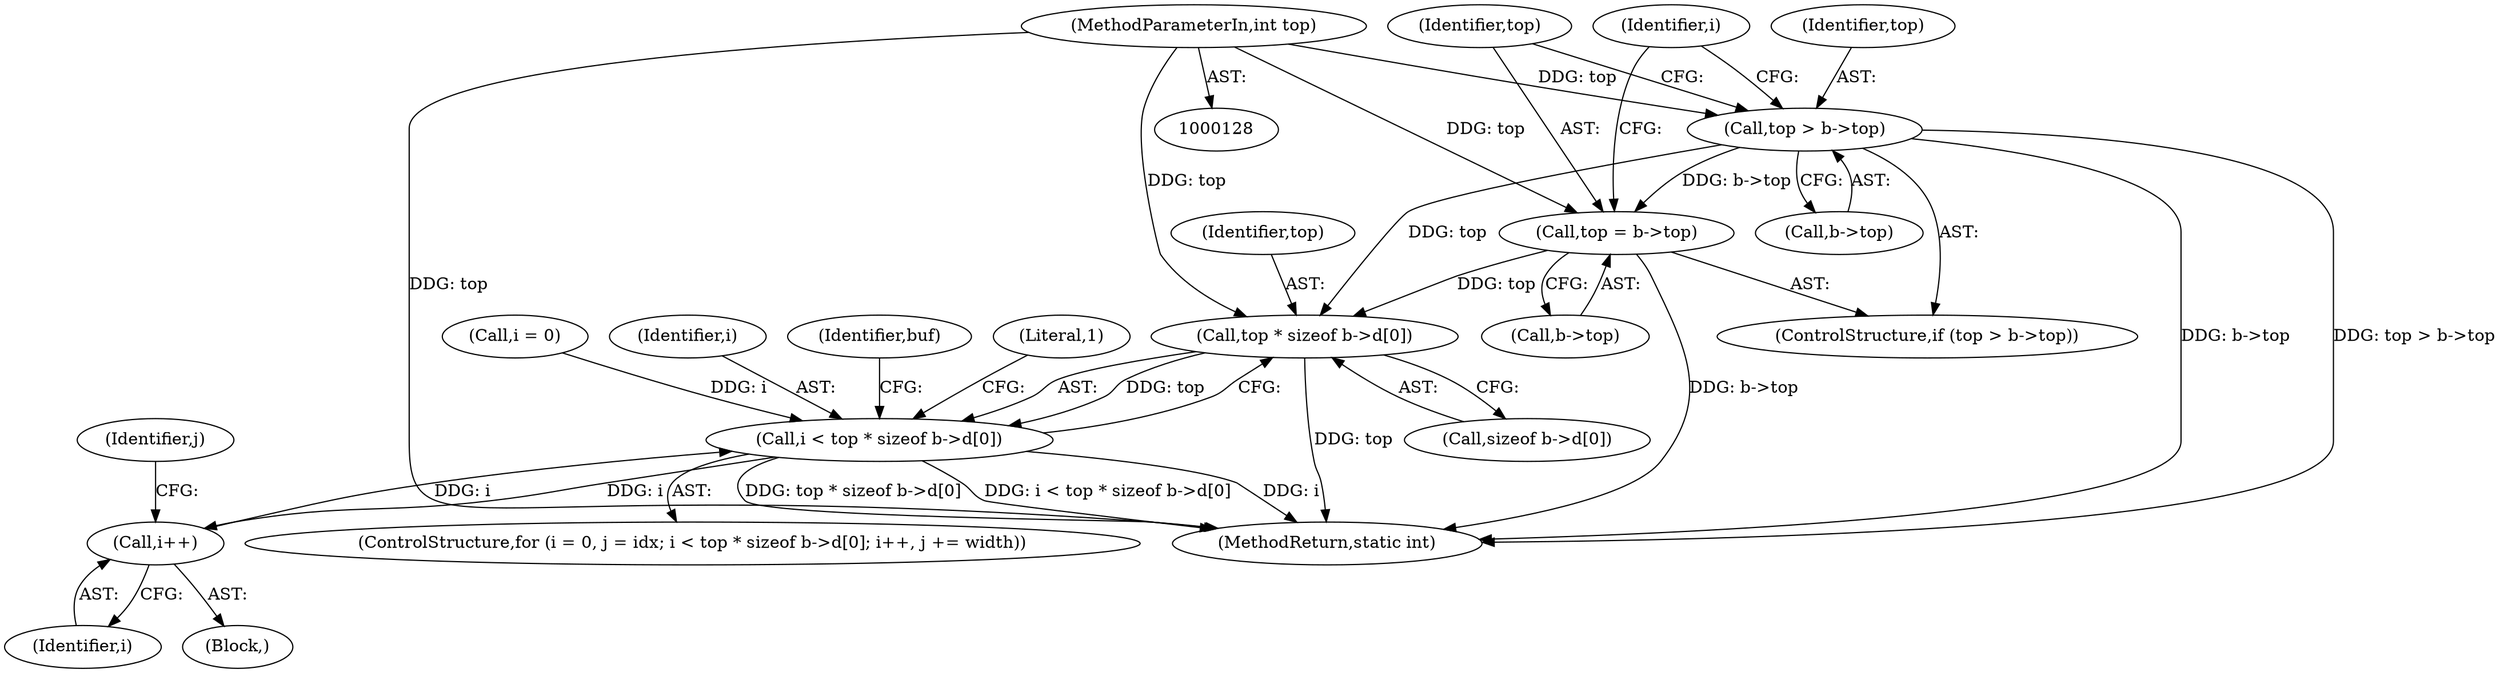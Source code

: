 digraph "1_openssl_708dc2f1291e104fe4eef810bb8ffc1fae5b19c1@API" {
"1000158" [label="(Call,top * sizeof b->d[0])"];
"1000138" [label="(Call,top > b->top)"];
"1000130" [label="(MethodParameterIn,int top)"];
"1000143" [label="(Call,top = b->top)"];
"1000156" [label="(Call,i < top * sizeof b->d[0])"];
"1000167" [label="(Call,i++)"];
"1000143" [label="(Call,top = b->top)"];
"1000156" [label="(Call,i < top * sizeof b->d[0])"];
"1000137" [label="(ControlStructure,if (top > b->top))"];
"1000168" [label="(Identifier,i)"];
"1000150" [label="(Call,i = 0)"];
"1000186" [label="(MethodReturn,static int)"];
"1000166" [label="(Block,)"];
"1000159" [label="(Identifier,top)"];
"1000140" [label="(Call,b->top)"];
"1000145" [label="(Call,b->top)"];
"1000138" [label="(Call,top > b->top)"];
"1000157" [label="(Identifier,i)"];
"1000130" [label="(MethodParameterIn,int top)"];
"1000144" [label="(Identifier,top)"];
"1000170" [label="(Identifier,j)"];
"1000139" [label="(Identifier,top)"];
"1000175" [label="(Identifier,buf)"];
"1000158" [label="(Call,top * sizeof b->d[0])"];
"1000148" [label="(ControlStructure,for (i = 0, j = idx; i < top * sizeof b->d[0]; i++, j += width))"];
"1000160" [label="(Call,sizeof b->d[0])"];
"1000167" [label="(Call,i++)"];
"1000185" [label="(Literal,1)"];
"1000151" [label="(Identifier,i)"];
"1000158" -> "1000156"  [label="AST: "];
"1000158" -> "1000160"  [label="CFG: "];
"1000159" -> "1000158"  [label="AST: "];
"1000160" -> "1000158"  [label="AST: "];
"1000156" -> "1000158"  [label="CFG: "];
"1000158" -> "1000186"  [label="DDG: top"];
"1000158" -> "1000156"  [label="DDG: top"];
"1000138" -> "1000158"  [label="DDG: top"];
"1000143" -> "1000158"  [label="DDG: top"];
"1000130" -> "1000158"  [label="DDG: top"];
"1000138" -> "1000137"  [label="AST: "];
"1000138" -> "1000140"  [label="CFG: "];
"1000139" -> "1000138"  [label="AST: "];
"1000140" -> "1000138"  [label="AST: "];
"1000144" -> "1000138"  [label="CFG: "];
"1000151" -> "1000138"  [label="CFG: "];
"1000138" -> "1000186"  [label="DDG: b->top"];
"1000138" -> "1000186"  [label="DDG: top > b->top"];
"1000130" -> "1000138"  [label="DDG: top"];
"1000138" -> "1000143"  [label="DDG: b->top"];
"1000130" -> "1000128"  [label="AST: "];
"1000130" -> "1000186"  [label="DDG: top"];
"1000130" -> "1000143"  [label="DDG: top"];
"1000143" -> "1000137"  [label="AST: "];
"1000143" -> "1000145"  [label="CFG: "];
"1000144" -> "1000143"  [label="AST: "];
"1000145" -> "1000143"  [label="AST: "];
"1000151" -> "1000143"  [label="CFG: "];
"1000143" -> "1000186"  [label="DDG: b->top"];
"1000156" -> "1000148"  [label="AST: "];
"1000157" -> "1000156"  [label="AST: "];
"1000175" -> "1000156"  [label="CFG: "];
"1000185" -> "1000156"  [label="CFG: "];
"1000156" -> "1000186"  [label="DDG: i"];
"1000156" -> "1000186"  [label="DDG: top * sizeof b->d[0]"];
"1000156" -> "1000186"  [label="DDG: i < top * sizeof b->d[0]"];
"1000167" -> "1000156"  [label="DDG: i"];
"1000150" -> "1000156"  [label="DDG: i"];
"1000156" -> "1000167"  [label="DDG: i"];
"1000167" -> "1000166"  [label="AST: "];
"1000167" -> "1000168"  [label="CFG: "];
"1000168" -> "1000167"  [label="AST: "];
"1000170" -> "1000167"  [label="CFG: "];
}
